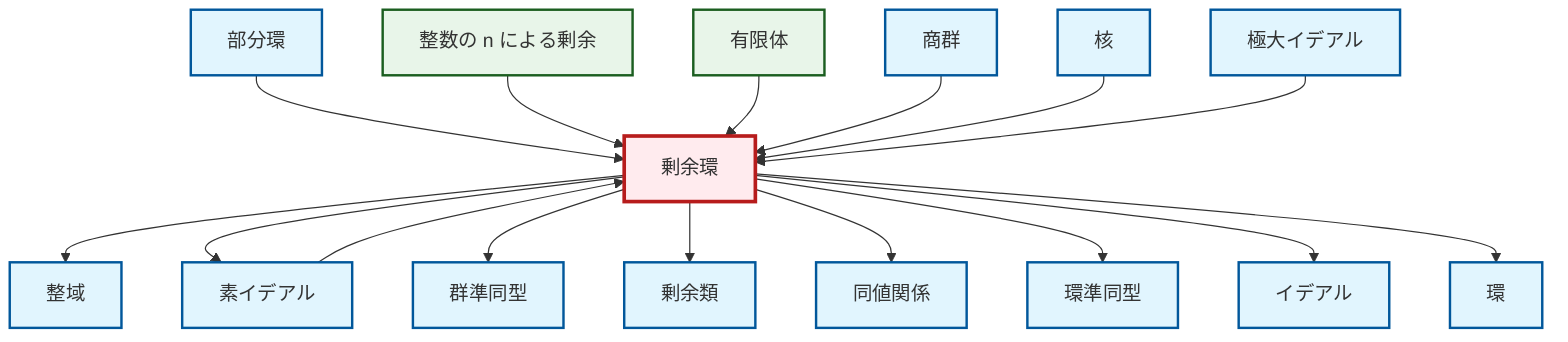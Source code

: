 graph TD
    classDef definition fill:#e1f5fe,stroke:#01579b,stroke-width:2px
    classDef theorem fill:#f3e5f5,stroke:#4a148c,stroke-width:2px
    classDef axiom fill:#fff3e0,stroke:#e65100,stroke-width:2px
    classDef example fill:#e8f5e9,stroke:#1b5e20,stroke-width:2px
    classDef current fill:#ffebee,stroke:#b71c1c,stroke-width:3px
    def-subring["部分環"]:::definition
    def-quotient-ring["剰余環"]:::definition
    def-homomorphism["群準同型"]:::definition
    def-kernel["核"]:::definition
    def-ideal["イデアル"]:::definition
    def-equivalence-relation["同値関係"]:::definition
    def-coset["剰余類"]:::definition
    def-ring["環"]:::definition
    def-ring-homomorphism["環準同型"]:::definition
    ex-finite-field["有限体"]:::example
    ex-quotient-integers-mod-n["整数の n による剰余"]:::example
    def-quotient-group["商群"]:::definition
    def-prime-ideal["素イデアル"]:::definition
    def-maximal-ideal["極大イデアル"]:::definition
    def-integral-domain["整域"]:::definition
    def-prime-ideal --> def-quotient-ring
    def-subring --> def-quotient-ring
    ex-quotient-integers-mod-n --> def-quotient-ring
    def-quotient-ring --> def-integral-domain
    ex-finite-field --> def-quotient-ring
    def-quotient-group --> def-quotient-ring
    def-quotient-ring --> def-prime-ideal
    def-quotient-ring --> def-homomorphism
    def-quotient-ring --> def-coset
    def-quotient-ring --> def-equivalence-relation
    def-quotient-ring --> def-ring-homomorphism
    def-quotient-ring --> def-ideal
    def-quotient-ring --> def-ring
    def-kernel --> def-quotient-ring
    def-maximal-ideal --> def-quotient-ring
    class def-quotient-ring current